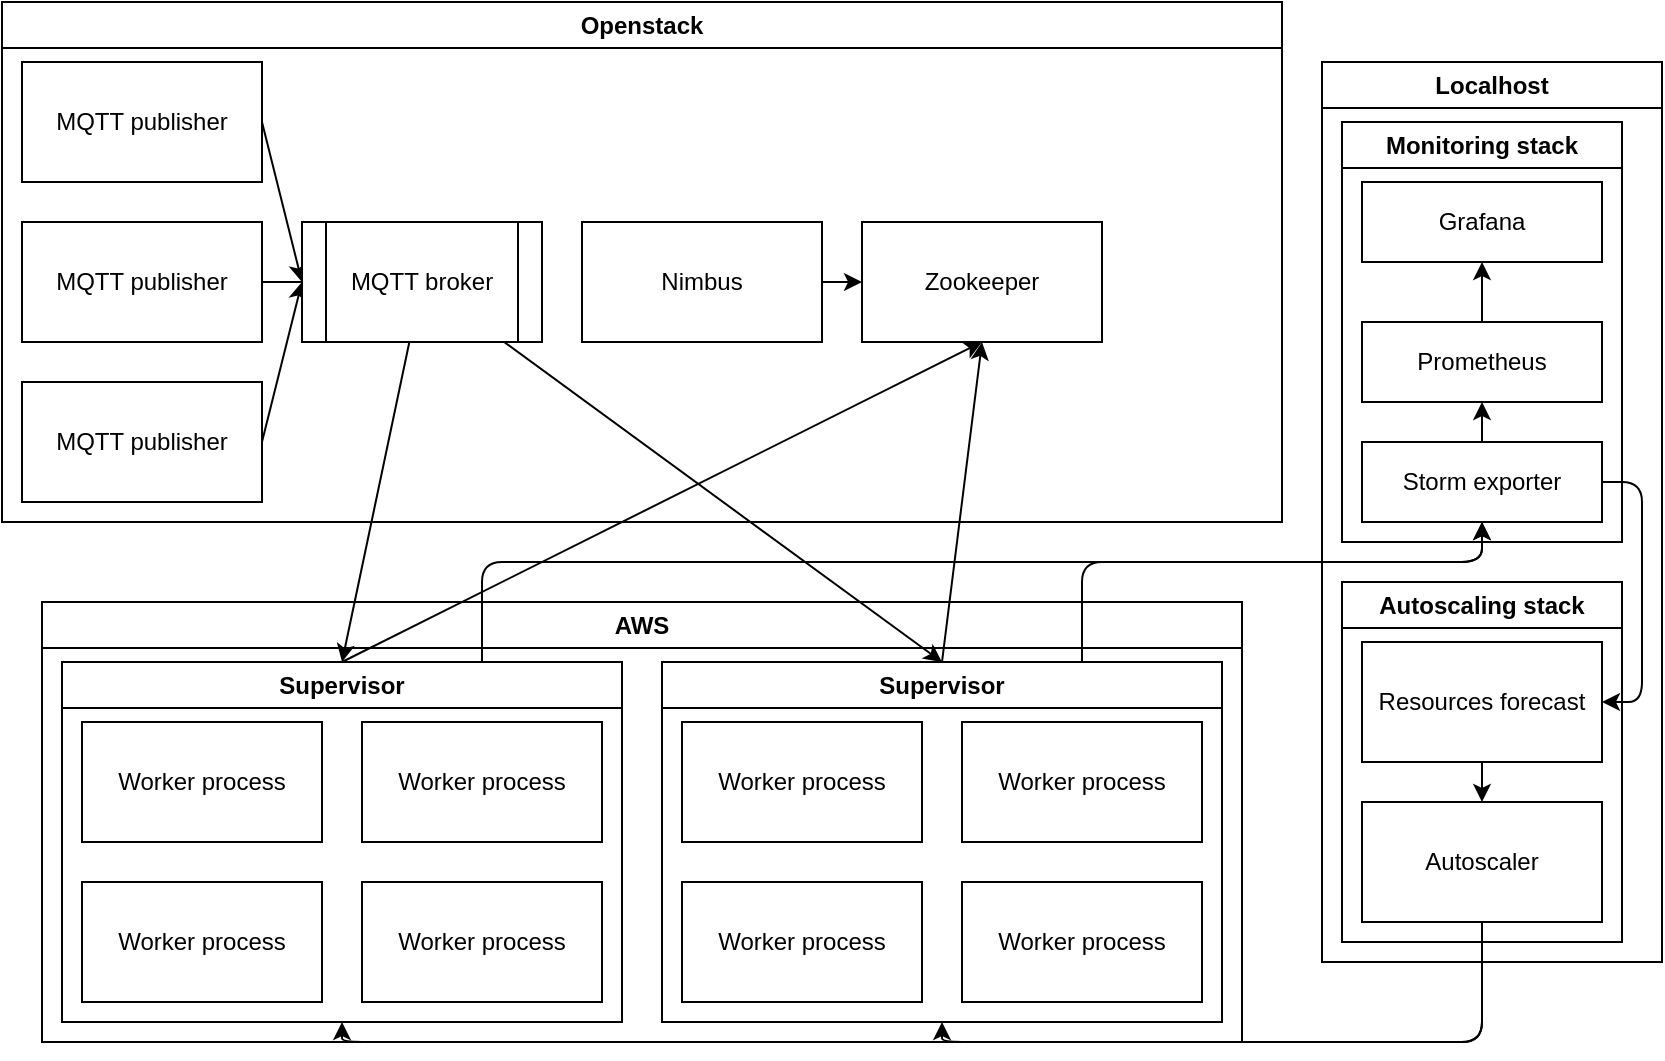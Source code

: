 <mxfile>
    <diagram id="7yiu5rjuNcQsvgtusuqP" name="full-deployment">
        <mxGraphModel dx="1080" dy="544" grid="1" gridSize="10" guides="1" tooltips="1" connect="1" arrows="1" fold="1" page="1" pageScale="1" pageWidth="850" pageHeight="1100" math="0" shadow="0">
            <root>
                <mxCell id="0"/>
                <mxCell id="1" parent="0"/>
                <mxCell id="6" style="edgeStyle=none;html=1;entryX=0;entryY=0.5;entryDx=0;entryDy=0;exitX=1;exitY=0.5;exitDx=0;exitDy=0;" parent="1" source="2" target="5" edge="1">
                    <mxGeometry relative="1" as="geometry"/>
                </mxCell>
                <mxCell id="2" value="MQTT publisher" style="rounded=0;whiteSpace=wrap;html=1;" parent="1" vertex="1">
                    <mxGeometry x="30" y="70" width="120" height="60" as="geometry"/>
                </mxCell>
                <mxCell id="7" style="edgeStyle=none;html=1;exitX=1;exitY=0.5;exitDx=0;exitDy=0;" parent="1" source="3" edge="1">
                    <mxGeometry relative="1" as="geometry">
                        <mxPoint x="190" y="180" as="targetPoint"/>
                    </mxGeometry>
                </mxCell>
                <mxCell id="3" value="MQTT publisher" style="rounded=0;whiteSpace=wrap;html=1;" parent="1" vertex="1">
                    <mxGeometry x="30" y="150" width="120" height="60" as="geometry"/>
                </mxCell>
                <mxCell id="8" style="edgeStyle=none;html=1;entryX=0;entryY=0.5;entryDx=0;entryDy=0;exitX=1;exitY=0.5;exitDx=0;exitDy=0;" parent="1" source="4" target="5" edge="1">
                    <mxGeometry relative="1" as="geometry"/>
                </mxCell>
                <mxCell id="4" value="MQTT publisher" style="rounded=0;whiteSpace=wrap;html=1;" parent="1" vertex="1">
                    <mxGeometry x="30" y="230" width="120" height="60" as="geometry"/>
                </mxCell>
                <mxCell id="9" value="Grafana" style="rounded=0;whiteSpace=wrap;html=1;" parent="1" vertex="1">
                    <mxGeometry x="700" y="130" width="120" height="40" as="geometry"/>
                </mxCell>
                <mxCell id="15" style="edgeStyle=none;html=1;" parent="1" source="10" target="9" edge="1">
                    <mxGeometry relative="1" as="geometry"/>
                </mxCell>
                <mxCell id="10" value="Prometheus" style="rounded=0;whiteSpace=wrap;html=1;" parent="1" vertex="1">
                    <mxGeometry x="700" y="200" width="120" height="40" as="geometry"/>
                </mxCell>
                <mxCell id="14" style="edgeStyle=none;html=1;" parent="1" source="11" target="10" edge="1">
                    <mxGeometry relative="1" as="geometry"/>
                </mxCell>
                <mxCell id="11" value="Storm exporter" style="rounded=0;whiteSpace=wrap;html=1;" parent="1" vertex="1">
                    <mxGeometry x="700" y="260" width="120" height="40" as="geometry"/>
                </mxCell>
                <mxCell id="18" value="Worker process" style="rounded=0;whiteSpace=wrap;html=1;" parent="1" vertex="1">
                    <mxGeometry x="60" y="400" width="120" height="60" as="geometry"/>
                </mxCell>
                <mxCell id="19" value="Worker process" style="rounded=0;whiteSpace=wrap;html=1;" parent="1" vertex="1">
                    <mxGeometry x="200" y="400" width="120" height="60" as="geometry"/>
                </mxCell>
                <mxCell id="20" value="Worker process" style="rounded=0;whiteSpace=wrap;html=1;" parent="1" vertex="1">
                    <mxGeometry x="60" y="480" width="120" height="60" as="geometry"/>
                </mxCell>
                <mxCell id="21" value="Worker process" style="rounded=0;whiteSpace=wrap;html=1;" parent="1" vertex="1">
                    <mxGeometry x="200" y="480" width="120" height="60" as="geometry"/>
                </mxCell>
                <mxCell id="47" value="Openstack" style="swimlane;whiteSpace=wrap;html=1;" parent="1" vertex="1">
                    <mxGeometry x="20" y="40" width="640" height="260" as="geometry"/>
                </mxCell>
                <mxCell id="5" value="MQTT broker" style="shape=process;whiteSpace=wrap;html=1;backgroundOutline=1;" parent="47" vertex="1">
                    <mxGeometry x="150" y="110" width="120" height="60" as="geometry"/>
                </mxCell>
                <mxCell id="16" value="Nimbus" style="rounded=0;whiteSpace=wrap;html=1;" parent="47" vertex="1">
                    <mxGeometry x="290" y="110" width="120" height="60" as="geometry"/>
                </mxCell>
                <mxCell id="17" value="Zookeeper" style="rounded=0;whiteSpace=wrap;html=1;" parent="47" vertex="1">
                    <mxGeometry x="430" y="110" width="120" height="60" as="geometry"/>
                </mxCell>
                <mxCell id="48" style="edgeStyle=none;html=1;entryX=0;entryY=0.5;entryDx=0;entryDy=0;" parent="47" source="16" target="17" edge="1">
                    <mxGeometry relative="1" as="geometry"/>
                </mxCell>
                <mxCell id="50" value="" style="edgeStyle=elbowEdgeStyle;html=1;entryX=1;entryY=0.5;entryDx=0;entryDy=0;" parent="1" target="26" edge="1">
                    <mxGeometry relative="1" as="geometry">
                        <mxPoint x="820" y="280" as="sourcePoint"/>
                        <mxPoint x="760" y="400" as="targetPoint"/>
                        <Array as="points">
                            <mxPoint x="840" y="360"/>
                        </Array>
                    </mxGeometry>
                </mxCell>
                <mxCell id="51" value="Monitoring stack" style="swimlane;whiteSpace=wrap;html=1;" parent="1" vertex="1">
                    <mxGeometry x="690" y="100" width="140" height="210" as="geometry"/>
                </mxCell>
                <mxCell id="52" value="Supervisor" style="swimlane;whiteSpace=wrap;html=1;" parent="1" vertex="1">
                    <mxGeometry x="50" y="370" width="280" height="180" as="geometry"/>
                </mxCell>
                <mxCell id="53" value="Worker process" style="rounded=0;whiteSpace=wrap;html=1;" parent="1" vertex="1">
                    <mxGeometry x="360" y="400" width="120" height="60" as="geometry"/>
                </mxCell>
                <mxCell id="54" value="Worker process" style="rounded=0;whiteSpace=wrap;html=1;" parent="1" vertex="1">
                    <mxGeometry x="500" y="400" width="120" height="60" as="geometry"/>
                </mxCell>
                <mxCell id="55" value="Worker process" style="rounded=0;whiteSpace=wrap;html=1;" parent="1" vertex="1">
                    <mxGeometry x="360" y="480" width="120" height="60" as="geometry"/>
                </mxCell>
                <mxCell id="56" value="Worker process" style="rounded=0;whiteSpace=wrap;html=1;" parent="1" vertex="1">
                    <mxGeometry x="500" y="480" width="120" height="60" as="geometry"/>
                </mxCell>
                <mxCell id="57" value="Supervisor" style="swimlane;whiteSpace=wrap;html=1;" parent="1" vertex="1">
                    <mxGeometry x="350" y="370" width="280" height="180" as="geometry">
                        <mxRectangle x="340" y="520" width="100" height="30" as="alternateBounds"/>
                    </mxGeometry>
                </mxCell>
                <mxCell id="58" value="AWS" style="swimlane;whiteSpace=wrap;html=1;" parent="1" vertex="1">
                    <mxGeometry x="40" y="340" width="600" height="220" as="geometry"/>
                </mxCell>
                <mxCell id="59" value="Localhost" style="swimlane;whiteSpace=wrap;html=1;" parent="1" vertex="1">
                    <mxGeometry x="680" y="70" width="170" height="450" as="geometry"/>
                </mxCell>
                <mxCell id="28" style="edgeStyle=none;html=1;entryX=0.5;entryY=0;entryDx=0;entryDy=0;" parent="59" source="26" target="27" edge="1">
                    <mxGeometry relative="1" as="geometry"/>
                </mxCell>
                <mxCell id="26" value="Resources forecast" style="rounded=0;whiteSpace=wrap;html=1;" parent="59" vertex="1">
                    <mxGeometry x="20" y="290" width="120" height="60" as="geometry"/>
                </mxCell>
                <mxCell id="49" value="Autoscaling stack" style="swimlane;whiteSpace=wrap;html=1;" parent="59" vertex="1">
                    <mxGeometry x="10" y="260" width="140" height="180" as="geometry"/>
                </mxCell>
                <mxCell id="27" value="Autoscaler" style="rounded=0;whiteSpace=wrap;html=1;" parent="49" vertex="1">
                    <mxGeometry x="10" y="110" width="120" height="60" as="geometry"/>
                </mxCell>
                <mxCell id="60" style="edgeStyle=elbowEdgeStyle;html=1;entryX=0.5;entryY=1;entryDx=0;entryDy=0;elbow=vertical;" parent="1" source="27" target="57" edge="1">
                    <mxGeometry relative="1" as="geometry">
                        <Array as="points">
                            <mxPoint x="630" y="560"/>
                        </Array>
                    </mxGeometry>
                </mxCell>
                <mxCell id="61" style="edgeStyle=elbowEdgeStyle;html=1;entryX=0.5;entryY=1;entryDx=0;entryDy=0;elbow=vertical;" parent="1" source="27" target="52" edge="1">
                    <mxGeometry relative="1" as="geometry">
                        <Array as="points">
                            <mxPoint x="480" y="560"/>
                        </Array>
                    </mxGeometry>
                </mxCell>
                <mxCell id="62" style="edgeStyle=none;html=1;entryX=0.5;entryY=0;entryDx=0;entryDy=0;" parent="1" source="5" target="52" edge="1">
                    <mxGeometry relative="1" as="geometry"/>
                </mxCell>
                <mxCell id="64" style="edgeStyle=none;html=1;entryX=0.5;entryY=0;entryDx=0;entryDy=0;" parent="1" source="5" target="57" edge="1">
                    <mxGeometry relative="1" as="geometry"/>
                </mxCell>
                <mxCell id="65" style="edgeStyle=none;html=1;entryX=0.5;entryY=1;entryDx=0;entryDy=0;exitX=0.5;exitY=0;exitDx=0;exitDy=0;" parent="1" source="52" target="17" edge="1">
                    <mxGeometry relative="1" as="geometry"/>
                </mxCell>
                <mxCell id="67" style="edgeStyle=elbowEdgeStyle;html=1;exitX=0.75;exitY=0;exitDx=0;exitDy=0;elbow=vertical;entryX=0.5;entryY=1;entryDx=0;entryDy=0;" edge="1" parent="1" source="52" target="11">
                    <mxGeometry relative="1" as="geometry">
                        <mxPoint x="730" y="300" as="targetPoint"/>
                        <Array as="points">
                            <mxPoint x="510" y="320"/>
                        </Array>
                    </mxGeometry>
                </mxCell>
                <mxCell id="68" style="edgeStyle=elbowEdgeStyle;html=1;entryX=0.5;entryY=1;entryDx=0;entryDy=0;elbow=vertical;exitX=0.75;exitY=0;exitDx=0;exitDy=0;" edge="1" parent="1" source="57" target="11">
                    <mxGeometry relative="1" as="geometry">
                        <Array as="points">
                            <mxPoint x="620" y="320"/>
                        </Array>
                    </mxGeometry>
                </mxCell>
                <mxCell id="66" style="edgeStyle=none;html=1;exitX=0.5;exitY=0;exitDx=0;exitDy=0;" parent="1" edge="1" source="57">
                    <mxGeometry relative="1" as="geometry">
                        <mxPoint x="510" y="210" as="targetPoint"/>
                        <mxPoint x="490" y="350" as="sourcePoint"/>
                    </mxGeometry>
                </mxCell>
            </root>
        </mxGraphModel>
    </diagram>
</mxfile>